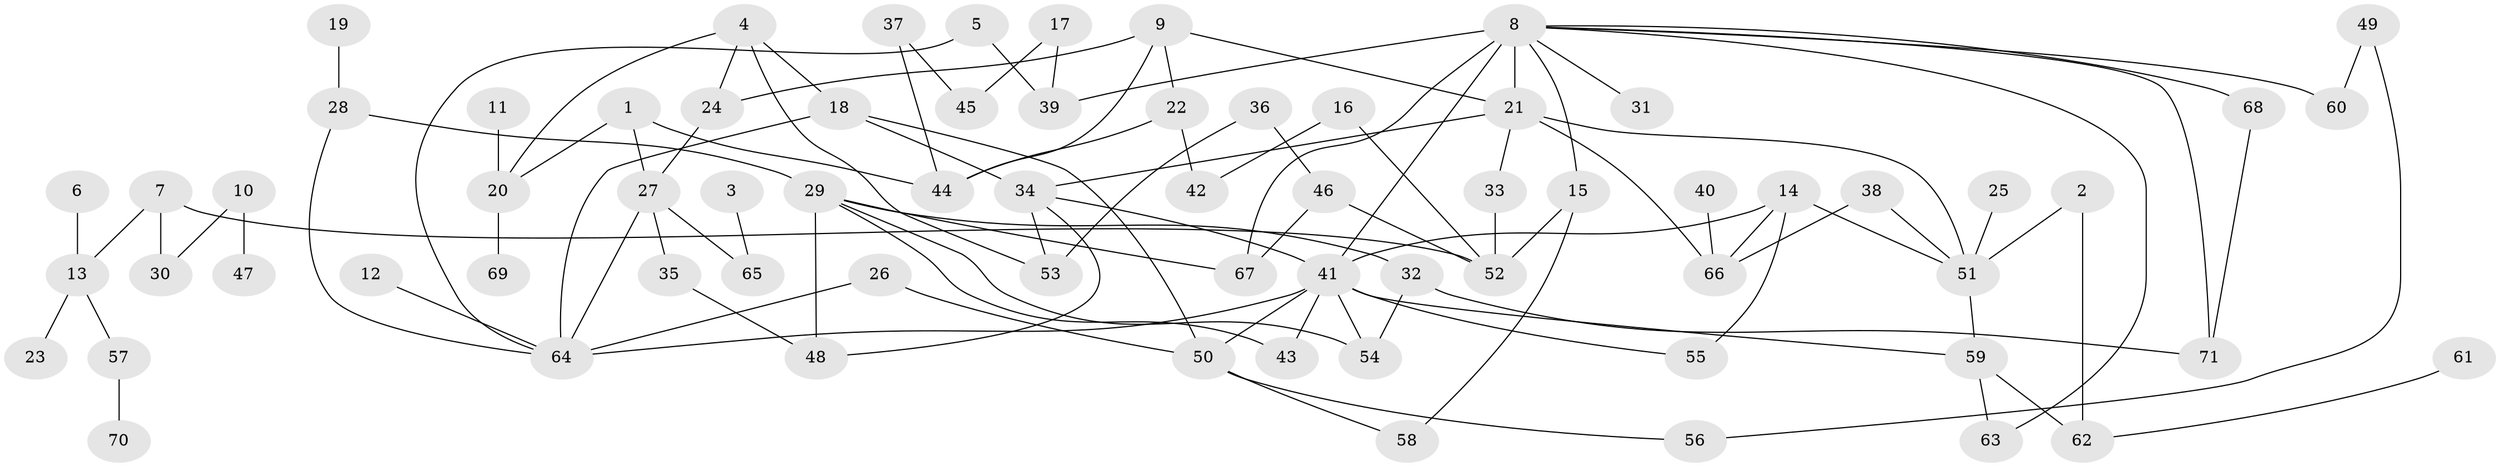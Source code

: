 // original degree distribution, {4: 0.0851063829787234, 6: 0.0425531914893617, 3: 0.19148936170212766, 7: 0.0070921985815602835, 9: 0.0070921985815602835, 8: 0.0070921985815602835, 1: 0.3404255319148936, 10: 0.0070921985815602835, 5: 0.04964539007092199, 2: 0.2624113475177305}
// Generated by graph-tools (version 1.1) at 2025/01/03/09/25 03:01:03]
// undirected, 71 vertices, 103 edges
graph export_dot {
graph [start="1"]
  node [color=gray90,style=filled];
  1;
  2;
  3;
  4;
  5;
  6;
  7;
  8;
  9;
  10;
  11;
  12;
  13;
  14;
  15;
  16;
  17;
  18;
  19;
  20;
  21;
  22;
  23;
  24;
  25;
  26;
  27;
  28;
  29;
  30;
  31;
  32;
  33;
  34;
  35;
  36;
  37;
  38;
  39;
  40;
  41;
  42;
  43;
  44;
  45;
  46;
  47;
  48;
  49;
  50;
  51;
  52;
  53;
  54;
  55;
  56;
  57;
  58;
  59;
  60;
  61;
  62;
  63;
  64;
  65;
  66;
  67;
  68;
  69;
  70;
  71;
  1 -- 20 [weight=1.0];
  1 -- 27 [weight=1.0];
  1 -- 44 [weight=1.0];
  2 -- 51 [weight=1.0];
  2 -- 62 [weight=1.0];
  3 -- 65 [weight=1.0];
  4 -- 18 [weight=1.0];
  4 -- 20 [weight=1.0];
  4 -- 24 [weight=1.0];
  4 -- 53 [weight=1.0];
  5 -- 39 [weight=1.0];
  5 -- 64 [weight=1.0];
  6 -- 13 [weight=1.0];
  7 -- 13 [weight=1.0];
  7 -- 30 [weight=1.0];
  7 -- 52 [weight=1.0];
  8 -- 15 [weight=1.0];
  8 -- 21 [weight=2.0];
  8 -- 31 [weight=1.0];
  8 -- 39 [weight=3.0];
  8 -- 41 [weight=1.0];
  8 -- 60 [weight=1.0];
  8 -- 63 [weight=1.0];
  8 -- 67 [weight=1.0];
  8 -- 68 [weight=1.0];
  8 -- 71 [weight=1.0];
  9 -- 21 [weight=1.0];
  9 -- 22 [weight=1.0];
  9 -- 24 [weight=1.0];
  9 -- 44 [weight=1.0];
  10 -- 30 [weight=1.0];
  10 -- 47 [weight=1.0];
  11 -- 20 [weight=1.0];
  12 -- 64 [weight=1.0];
  13 -- 23 [weight=1.0];
  13 -- 57 [weight=1.0];
  14 -- 41 [weight=2.0];
  14 -- 51 [weight=1.0];
  14 -- 55 [weight=1.0];
  14 -- 66 [weight=1.0];
  15 -- 52 [weight=1.0];
  15 -- 58 [weight=1.0];
  16 -- 42 [weight=1.0];
  16 -- 52 [weight=1.0];
  17 -- 39 [weight=1.0];
  17 -- 45 [weight=1.0];
  18 -- 34 [weight=1.0];
  18 -- 50 [weight=1.0];
  18 -- 64 [weight=1.0];
  19 -- 28 [weight=1.0];
  20 -- 69 [weight=1.0];
  21 -- 33 [weight=1.0];
  21 -- 34 [weight=1.0];
  21 -- 51 [weight=1.0];
  21 -- 66 [weight=1.0];
  22 -- 42 [weight=1.0];
  22 -- 44 [weight=1.0];
  24 -- 27 [weight=1.0];
  25 -- 51 [weight=1.0];
  26 -- 50 [weight=1.0];
  26 -- 64 [weight=1.0];
  27 -- 35 [weight=1.0];
  27 -- 64 [weight=1.0];
  27 -- 65 [weight=1.0];
  28 -- 29 [weight=1.0];
  28 -- 64 [weight=1.0];
  29 -- 32 [weight=1.0];
  29 -- 43 [weight=1.0];
  29 -- 48 [weight=1.0];
  29 -- 54 [weight=1.0];
  29 -- 67 [weight=1.0];
  32 -- 54 [weight=1.0];
  32 -- 71 [weight=1.0];
  33 -- 52 [weight=1.0];
  34 -- 41 [weight=1.0];
  34 -- 48 [weight=1.0];
  34 -- 53 [weight=1.0];
  35 -- 48 [weight=1.0];
  36 -- 46 [weight=1.0];
  36 -- 53 [weight=1.0];
  37 -- 44 [weight=1.0];
  37 -- 45 [weight=1.0];
  38 -- 51 [weight=1.0];
  38 -- 66 [weight=1.0];
  40 -- 66 [weight=1.0];
  41 -- 43 [weight=1.0];
  41 -- 50 [weight=1.0];
  41 -- 54 [weight=1.0];
  41 -- 55 [weight=1.0];
  41 -- 59 [weight=1.0];
  41 -- 64 [weight=1.0];
  46 -- 52 [weight=1.0];
  46 -- 67 [weight=1.0];
  49 -- 56 [weight=1.0];
  49 -- 60 [weight=1.0];
  50 -- 56 [weight=1.0];
  50 -- 58 [weight=1.0];
  51 -- 59 [weight=1.0];
  57 -- 70 [weight=1.0];
  59 -- 62 [weight=1.0];
  59 -- 63 [weight=1.0];
  61 -- 62 [weight=1.0];
  68 -- 71 [weight=1.0];
}
